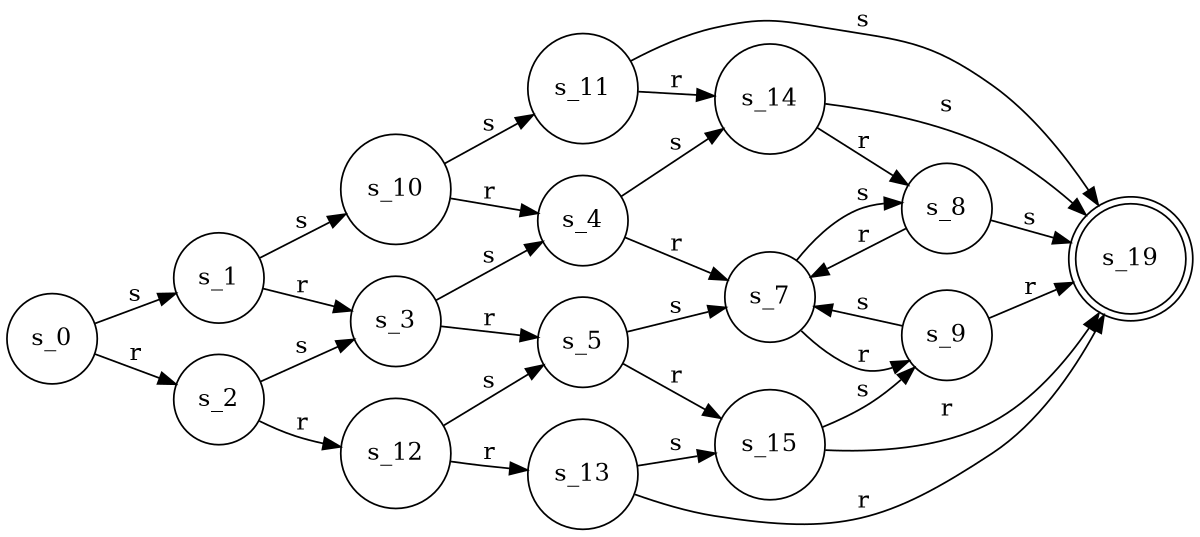 digraph divisible_by_eight {
  rankdir=LR;
  size="8,5"

  s_0 [shape=circle comment="0/0"]
  s_1 [shape=circle comment="0/15"]
  s_2 [shape=circle comment="15/0"]
  s_3 [shape=circle comment="15/15"]
  s_4 [shape=circle comment="15/30"]
  s_5 [shape=circle comment="30/15"]
  s_7 [shape=circle comment="30/30"]
  s_8 [shape=circle comment="30/40"]
  s_9 [shape=circle comment="40/30"]
  s_10 [shape=circle comment="0/30"]
  s_11 [shape=circle comment="0/40"]
  s_12 [shape=circle comment="30/0"]
  s_13 [shape=circle comment="40/0"]
  s_14 [shape=circle comment="15/40"]
  s_15 [shape=circle comment="40/15"]
  s_19 [shape=doublecircle comment="game"]

  s_0 -> s_2 [label="r"]
  s_0 -> s_1 [label="s"]
  s_1 -> s_3 [label="r"]
  s_1 -> s_10 [label="s"]
  s_2 -> s_12 [label="r"]
  s_2 -> s_3 [label="s"]
  s_3 -> s_5 [label="r"]
  s_3 -> s_4 [label="s"]
  s_4 -> s_7 [label="r"]
  s_4 -> s_14 [label="s"]
  s_5 -> s_15 [label="r"]
  s_5 -> s_7 [label="s"]
  s_7 -> s_9 [label="r"]
  s_7 -> s_8 [label="s"]
  s_8 -> s_7 [label="r"]
  s_8 -> s_19 [label="s"]
  s_9 -> s_19 [label="r"]
  s_9 -> s_7 [label="s"]
  s_10 -> s_4 [label="r"]
  s_10 -> s_11 [label="s"]
  s_11 -> s_14 [label="r"]
  s_11 -> s_19 [label="s"]
  s_12 -> s_13 [label="r"]
  s_12 -> s_5 [label="s"]
  s_13 -> s_19 [label="r"]
  s_13 -> s_15 [label="s"]
  s_14 -> s_8 [label="r"]
  s_14 -> s_19 [label="s"]
  s_15 -> s_19 [label="r"]
  s_15 -> s_9 [label="s"]
}

